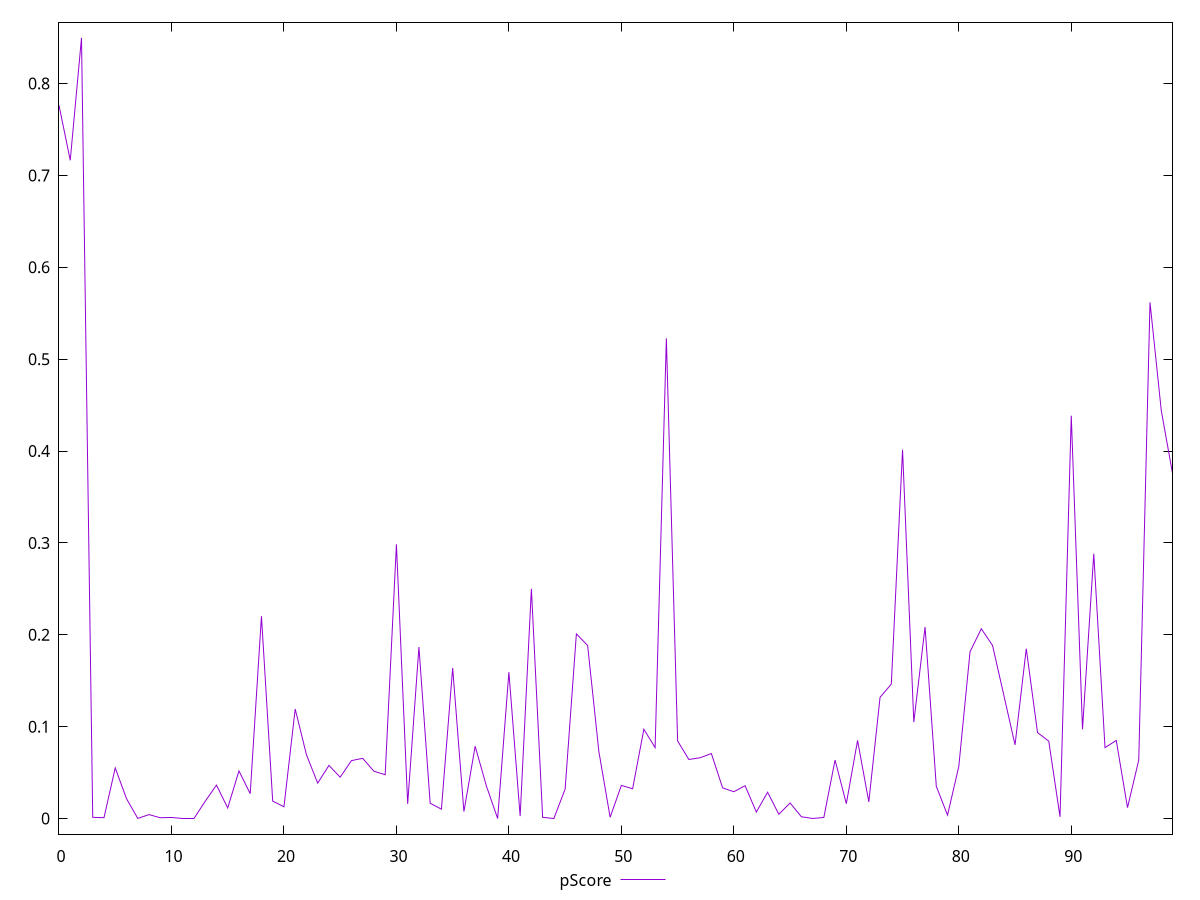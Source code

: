 reset

$pScore <<EOF
0 0.7763191229859167
1 0.7165111735954571
2 0.8497351846221672
3 0.0012689199996087641
4 0.0009327173045906023
5 0.05507026126629677
6 0.021684937867139376
7 0.00013071516553048168
8 0.00425377148028061
9 0.0008496907979810842
10 0.0011446488920791031
11 0.00002457241500336549
12 3.8499331500574385e-10
13 0.018799680047607625
14 0.03638243411943165
15 0.011507533508016976
16 0.05180562937188432
17 0.027015925730961676
18 0.22025015461428066
19 0.018979190227938536
20 0.012759271064607836
21 0.11917952055824965
22 0.06941669577483567
23 0.038545627806483185
24 0.05779235555897283
25 0.044971283637653126
26 0.06303494946184424
27 0.06551452124198637
28 0.051473466190313844
29 0.04765029213357186
30 0.29849304582884384
31 0.01600076443846654
32 0.1866448871532846
33 0.01661831685621651
34 0.010189894558953416
35 0.16381991225254844
36 0.007569329752482534
37 0.0786785408152667
38 0.03534733106961668
39 0.000012303722893014513
40 0.15927838148209494
41 0.002598434816035111
42 0.2500090801524495
43 0.0012909639822226704
44 0.000023877673553052148
45 0.03210762726574029
46 0.20096208590504916
47 0.18838223028675227
48 0.07284388813038478
49 0.0013832147924539573
50 0.03603403276655487
51 0.03241756953323016
52 0.09719832171411269
53 0.07717801518367995
54 0.5227880783899517
55 0.08443034330094851
56 0.06426284246520186
57 0.06614941717763562
58 0.07076797606065965
59 0.0333657383408098
60 0.029168942628825467
61 0.03568900921504764
62 0.007030450996129256
63 0.028614831785463313
64 0.0046153135300812664
65 0.016936217393650144
66 0.0019593576816772096
67 0.00004462555331841145
68 0.0011446488920791031
69 0.06364594990320988
70 0.01615290870249858
71 0.08497328583883185
72 0.018098866204520447
73 0.13189307103658882
74 0.14635068674566343
75 0.4013874510509785
76 0.10493726616220717
77 0.2084874290200276
78 0.03500896622889804
79 0.003715152806218147
80 0.05668774322456571
81 0.18152049282790095
82 0.20658267099891392
83 0.1883822302867505
84 0.13441669651107407
85 0.0802078130570375
86 0.18492221170295642
87 0.0935400925472818
88 0.08416015104963426
89 0.0018267919535756016
90 0.4384991685574078
91 0.09719832171411269
92 0.2882122633970837
93 0.07717801518368134
94 0.08497328583883124
95 0.01183581950071766
96 0.06364594990321093
97 0.5618273106301608
98 0.4443127034188879
99 0.3758101009352113
EOF

set key outside below
set xrange [0:99]
set yrange [-0.016994703299750162:0.8667298883069107]
set trange [-0.016994703299750162:0.8667298883069107]
set terminal svg size 640, 500 enhanced background rgb 'white'
set output "reports/report_00027_2021-02-24T12-40-31.850Z/estimated-input-latency/samples/astro/pScore/values.svg"

plot $pScore title "pScore" with line

reset

